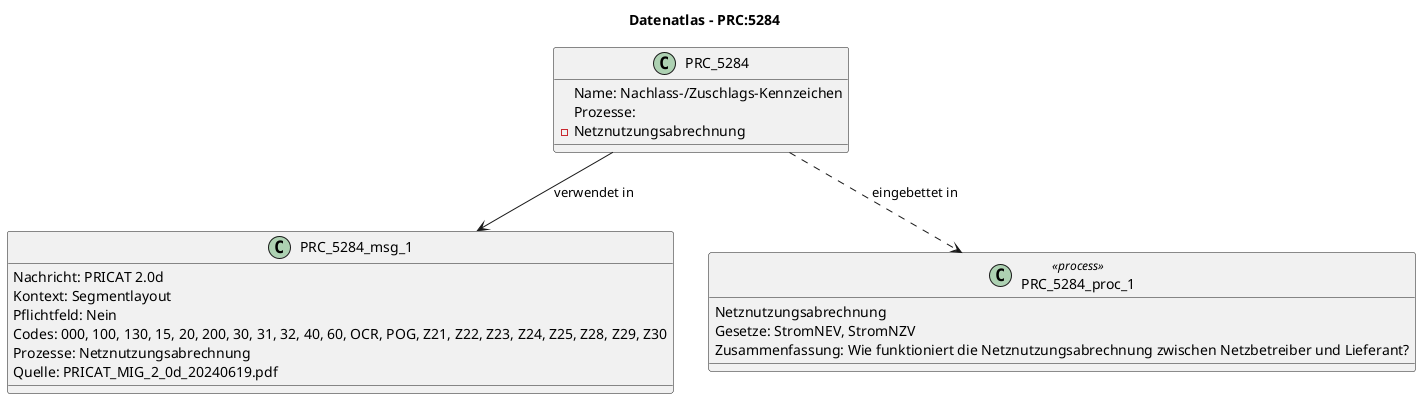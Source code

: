@startuml
title Datenatlas – PRC:5284
class PRC_5284 {
  Name: Nachlass-/Zuschlags-Kennzeichen
  Prozesse:
    - Netznutzungsabrechnung
}
class PRC_5284_msg_1 {
  Nachricht: PRICAT 2.0d
  Kontext: Segmentlayout
  Pflichtfeld: Nein
  Codes: 000, 100, 130, 15, 20, 200, 30, 31, 32, 40, 60, OCR, POG, Z21, Z22, Z23, Z24, Z25, Z28, Z29, Z30
  Prozesse: Netznutzungsabrechnung
  Quelle: PRICAT_MIG_2_0d_20240619.pdf
}
PRC_5284 --> PRC_5284_msg_1 : verwendet in
class PRC_5284_proc_1 <<process>> {
  Netznutzungsabrechnung
  Gesetze: StromNEV, StromNZV
  Zusammenfassung: Wie funktioniert die Netznutzungsabrechnung zwischen Netzbetreiber und Lieferant?
}
PRC_5284 ..> PRC_5284_proc_1 : eingebettet in
@enduml